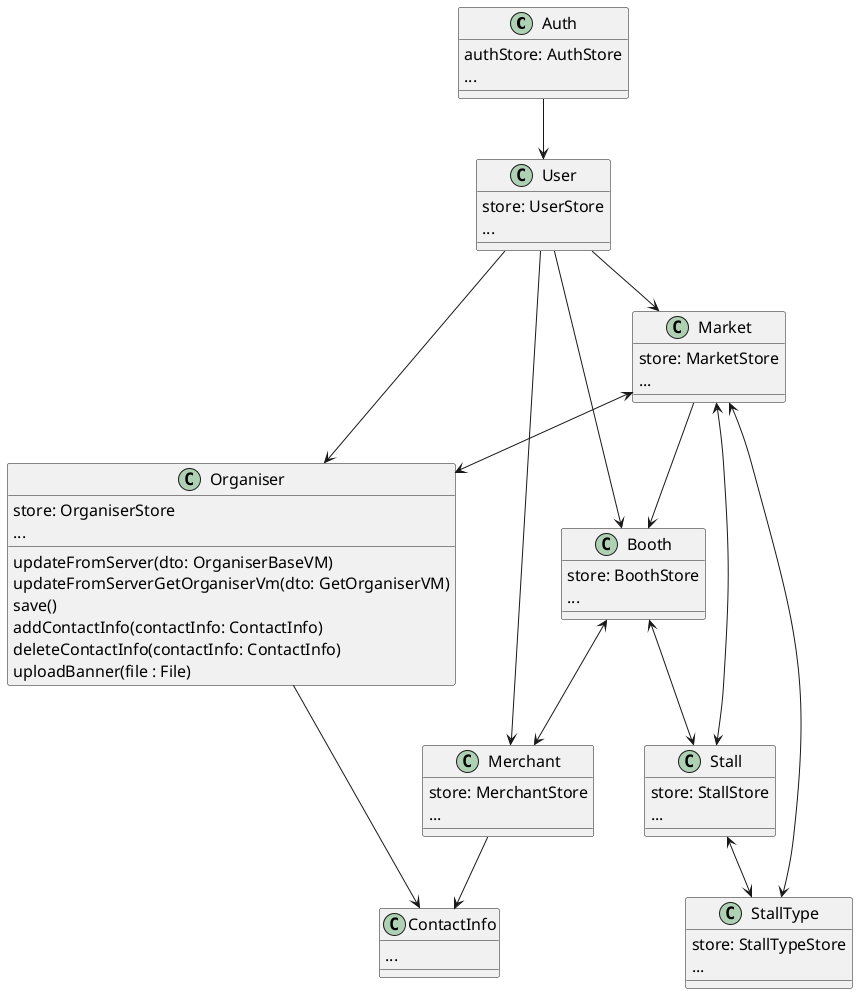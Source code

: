 @startuml
skinparam ClassFontSize 16
skinparam PackageFontSize 16
skinparam ClassAttributeFontSize 16 
class Auth {
    authStore: AuthStore
    ...
}

class Booth {
    store: BoothStore
    ...
}

class ContactInfo {
    ...
}

class Market {
    store: MarketStore
    ...
}

class Merchant {
    store: MerchantStore
    ...
}

class Organiser {
    store: OrganiserStore
    ...
    
    updateFromServer(dto: OrganiserBaseVM)
    updateFromServerGetOrganiserVm(dto: GetOrganiserVM)
    save()
    addContactInfo(contactInfo: ContactInfo)
    deleteContactInfo(contactInfo: ContactInfo)
    uploadBanner(file : File)
}

class Stall {
    store: StallStore
    ...
}

class StallType {
    store: StallTypeStore
    ...
}   

class User {
    store: UserStore
    ...
}

Auth --> User

Booth <--> Stall
Booth <--> Merchant

Market <--> Organiser 
Market <--> StallType
Market <--> Stall
Market --> Booth

Merchant --> ContactInfo

Organiser --> ContactInfo

Stall <--> StallType

User --> Organiser
User --> Market
User --> Merchant
User --> Booth
@enduml